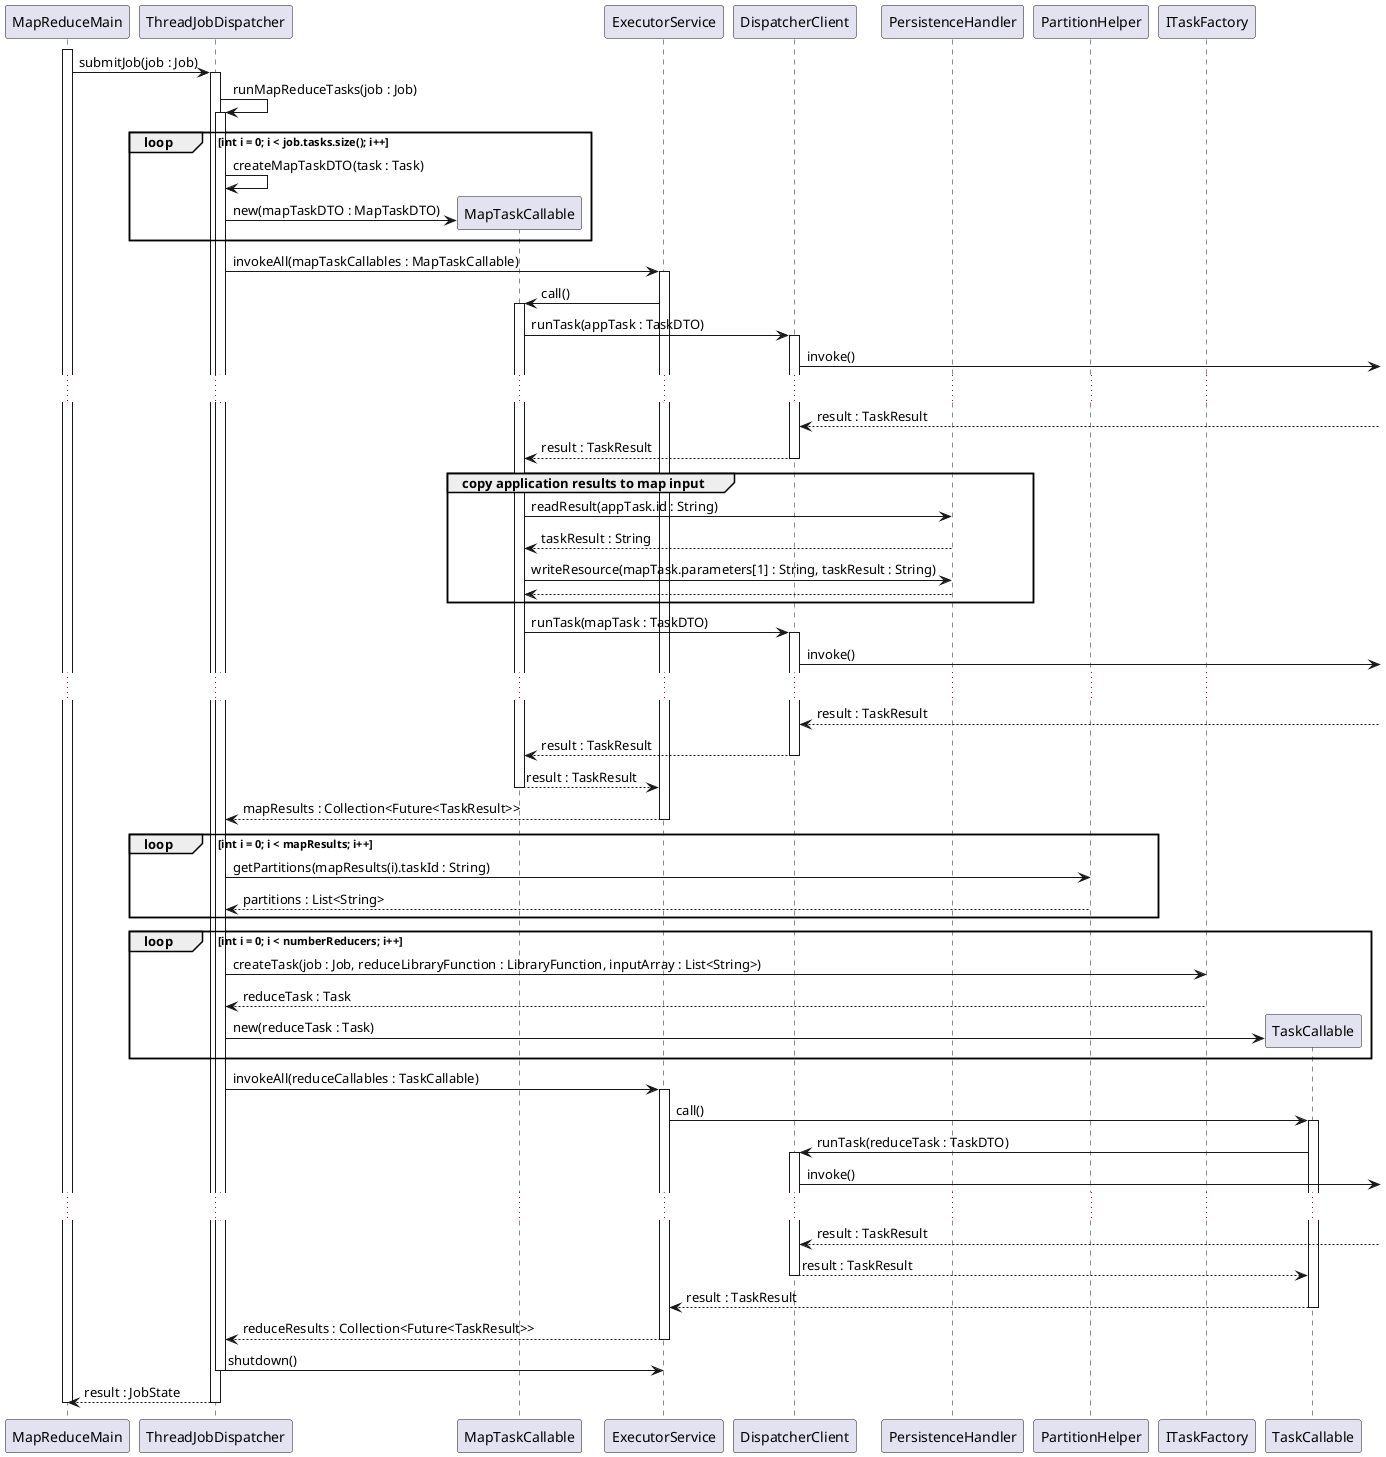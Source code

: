 @startuml
activate MapReduceMain

MapReduceMain -> ThreadJobDispatcher : submitJob(job : Job)
activate ThreadJobDispatcher

ThreadJobDispatcher -> ThreadJobDispatcher : runMapReduceTasks(job : Job)
activate ThreadJobDispatcher

' Creating appMapTasks

loop int i = 0; i < job.tasks.size(); i++
ThreadJobDispatcher -> ThreadJobDispatcher : createMapTaskDTO(task : Task)
create MapTaskCallable
ThreadJobDispatcher -> MapTaskCallable : new(mapTaskDTO : MapTaskDTO)
end

' Running app and map

ThreadJobDispatcher -> ExecutorService : invokeAll(mapTaskCallables : MapTaskCallable)
activate ExecutorService
ExecutorService -> MapTaskCallable : call()
activate MapTaskCallable
MapTaskCallable -> DispatcherClient : runTask(appTask : TaskDTO)
activate DispatcherClient
DispatcherClient ->] : invoke()
...
DispatcherClient <--] : result : TaskResult
MapTaskCallable <-- DispatcherClient : result : TaskResult
deactivate DispatcherClient

group copy application results to map input
    MapTaskCallable -> PersistenceHandler : readResult(appTask.id : String)
    MapTaskCallable <-- PersistenceHandler : taskResult : String
    MapTaskCallable -> PersistenceHandler : writeResource(mapTask.parameters[1] : String, taskResult : String)
    MapTaskCallable <-- PersistenceHandler
end

MapTaskCallable -> DispatcherClient : runTask(mapTask : TaskDTO)
activate DispatcherClient
DispatcherClient ->] : invoke()
...
DispatcherClient <--] : result : TaskResult
MapTaskCallable <-- DispatcherClient : result : TaskResult
deactivate DispatcherClient

MapTaskCallable --> ExecutorService : result : TaskResult
deactivate MapTaskCallable
ThreadJobDispatcher <-- ExecutorService : mapResults : Collection<Future<TaskResult>>
deactivate ExecutorService

' Creating reducers

loop int i = 0; i < mapResults; i++
ThreadJobDispatcher -> PartitionHelper : getPartitions(mapResults(i).taskId : String)
ThreadJobDispatcher <-- PartitionHelper : partitions : List<String>
end

loop int i = 0; i < numberReducers; i++
ThreadJobDispatcher -> ITaskFactory : createTask(job : Job, reduceLibraryFunction : LibraryFunction, inputArray : List<String>)
ThreadJobDispatcher <-- ITaskFactory : reduceTask : Task
create TaskCallable
ThreadJobDispatcher -> TaskCallable : new(reduceTask : Task)
end

' Running reducers

ThreadJobDispatcher -> ExecutorService : invokeAll(reduceCallables : TaskCallable)
activate ExecutorService
ExecutorService -> TaskCallable : call()
activate TaskCallable
TaskCallable -> DispatcherClient : runTask(reduceTask : TaskDTO)
activate DispatcherClient
DispatcherClient ->] : invoke()
...
DispatcherClient <--] : result : TaskResult
TaskCallable <-- DispatcherClient : result : TaskResult
deactivate DispatcherClient

TaskCallable --> ExecutorService : result : TaskResult
deactivate TaskCallable
ThreadJobDispatcher <-- ExecutorService : reduceResults : Collection<Future<TaskResult>>
deactivate ExecutorService

ThreadJobDispatcher -> ExecutorService : shutdown()
deactivate ThreadJobDispatcher
MapReduceMain <-- ThreadJobDispatcher : result : JobState
deactivate ThreadJobDispatcher

deactivate MapReduceMain
@enduml